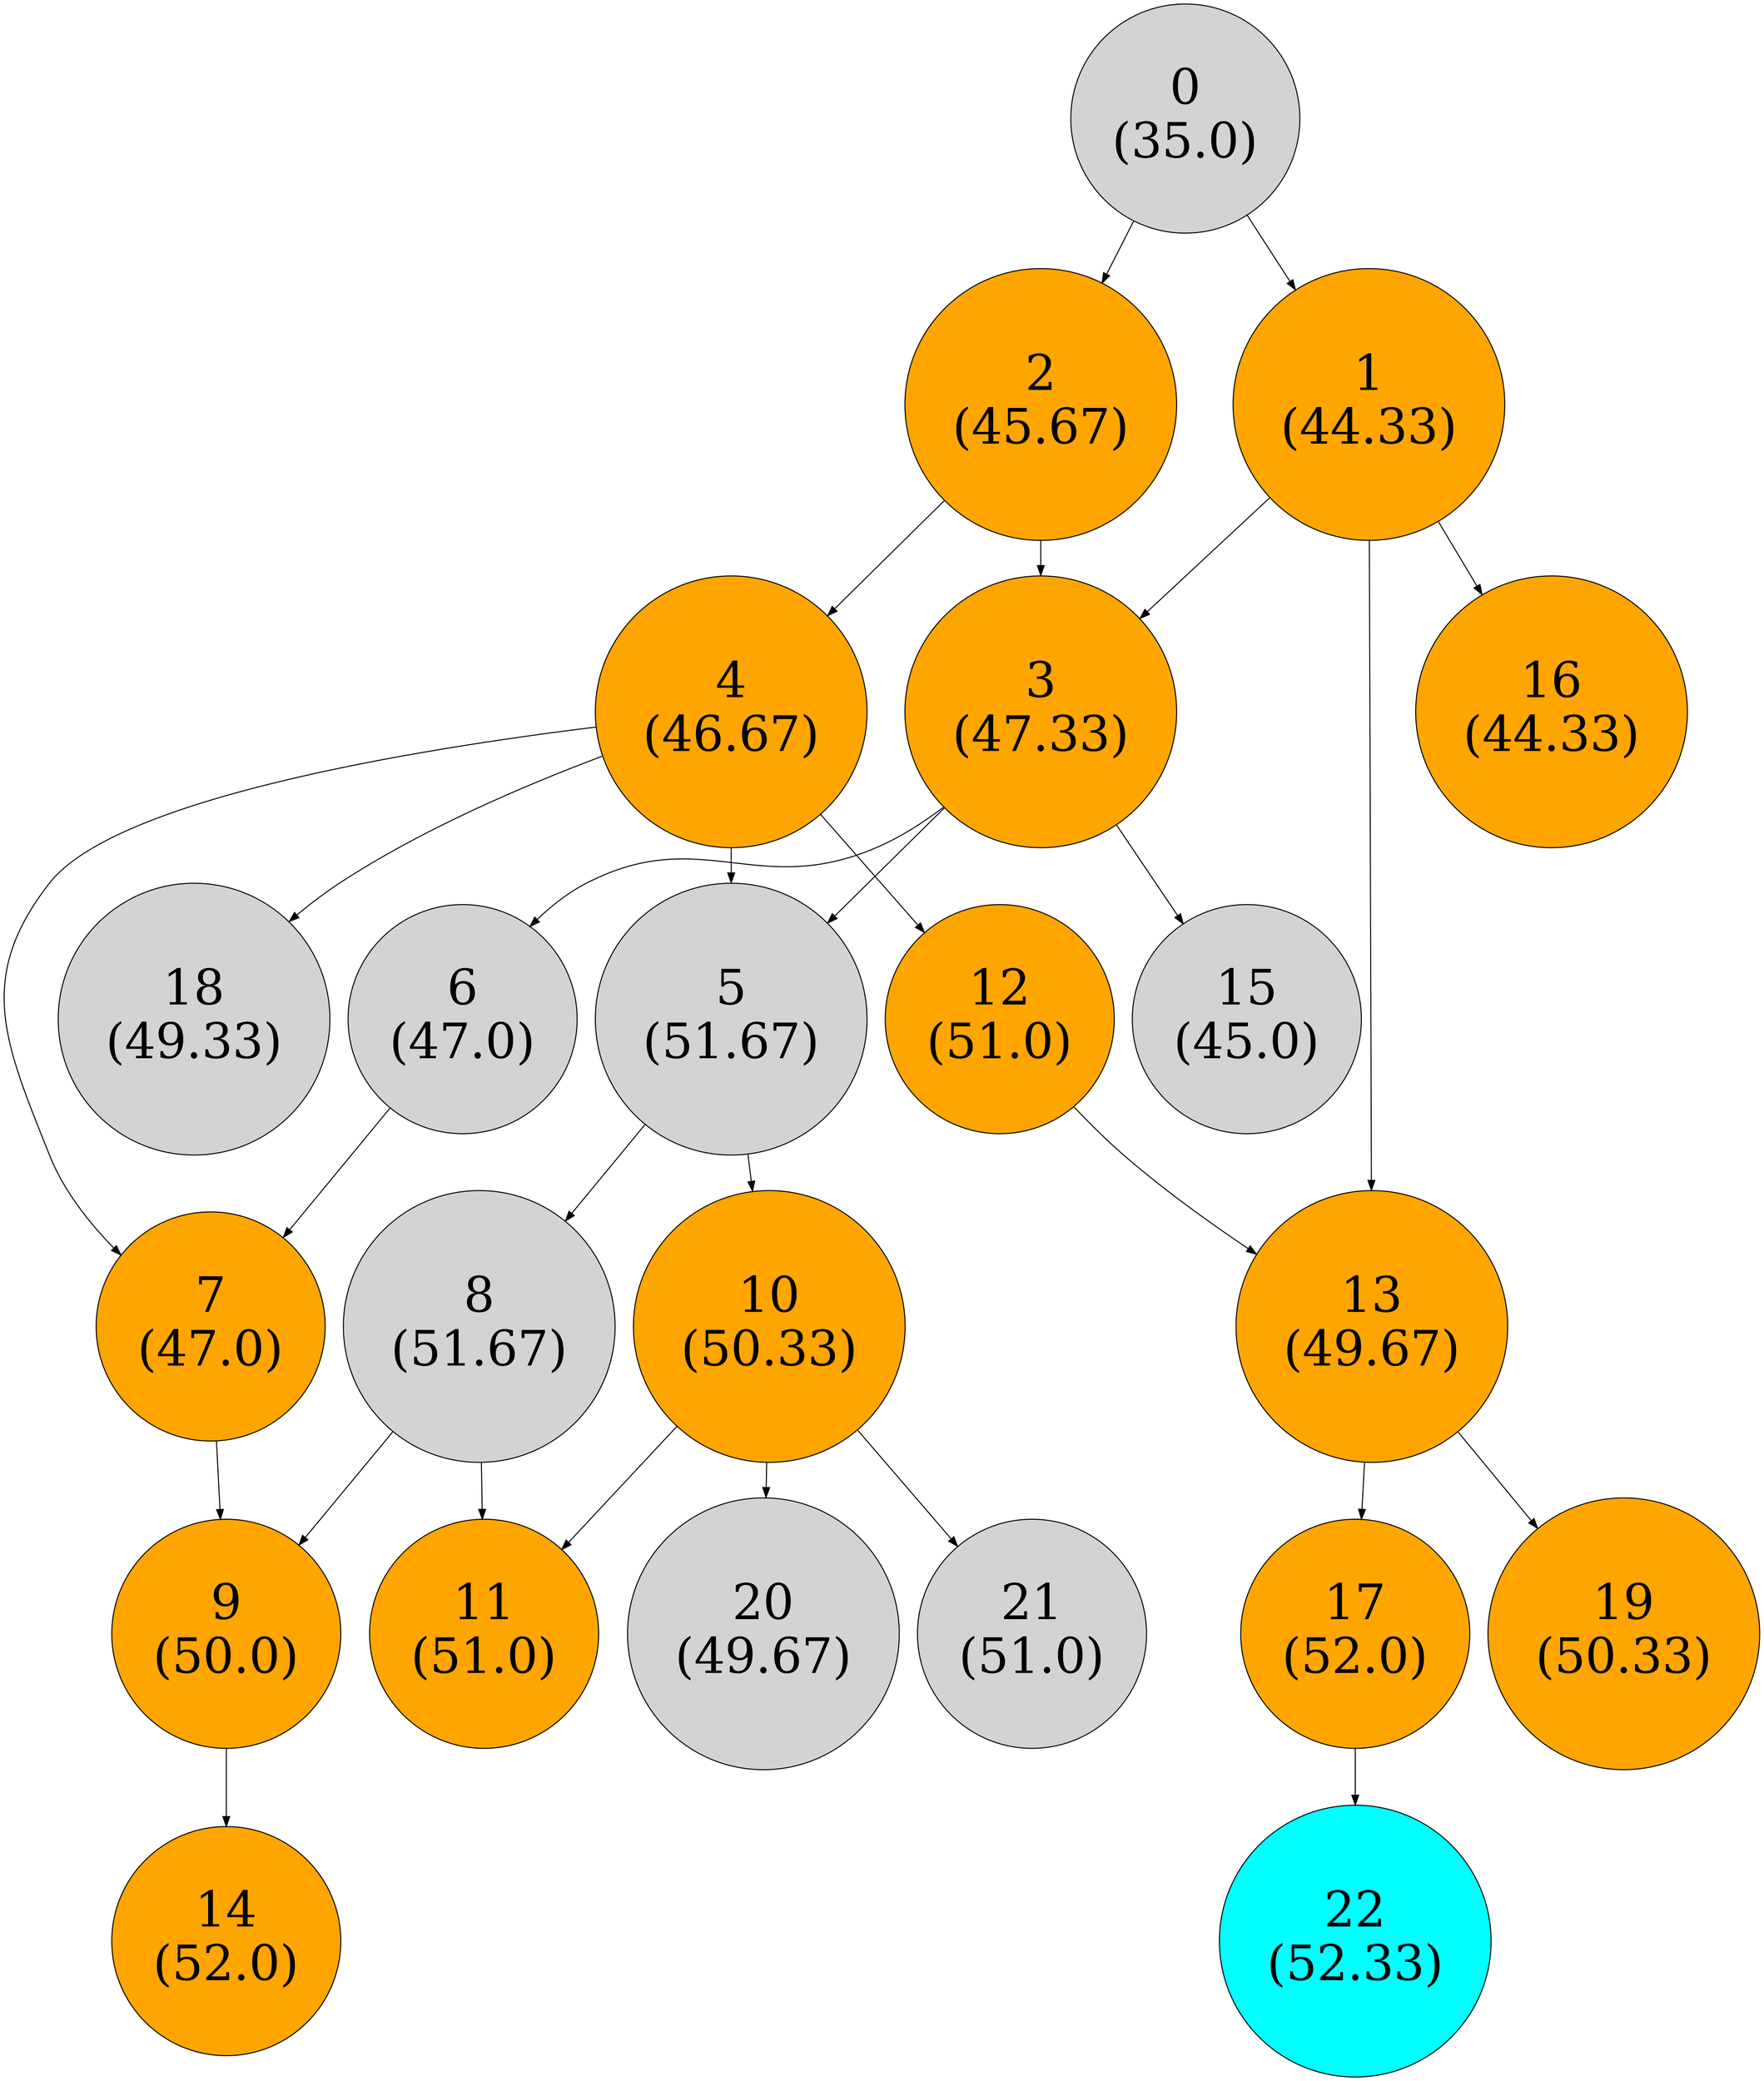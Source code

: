 digraph G {
    node [style=filled, shape=circle, fontsize=50];
    0 [label="0\n(35.0)"];
    1 [label="1\n(44.33)", fillcolor=orange, fontcolor=black];
    2 [label="2\n(45.67)", fillcolor=orange, fontcolor=black];
    3 [label="3\n(47.33)", fillcolor=orange, fontcolor=black];
    4 [label="4\n(46.67)", fillcolor=orange, fontcolor=black];
    5 [label="5\n(51.67)"];
    6 [label="6\n(47.0)"];
    7 [label="7\n(47.0)", fillcolor=orange, fontcolor=black];
    8 [label="8\n(51.67)"];
    9 [label="9\n(50.0)", fillcolor=orange, fontcolor=black];
    10 [label="10\n(50.33)", fillcolor=orange, fontcolor=black];
    11 [label="11\n(51.0)", fillcolor=orange, fontcolor=black];
    12 [label="12\n(51.0)", fillcolor=orange, fontcolor=black];
    13 [label="13\n(49.67)", fillcolor=orange, fontcolor=black];
    14 [label="14\n(52.0)", fillcolor=orange, fontcolor=black];
    15 [label="15\n(45.0)"];
    16 [label="16\n(44.33)", fillcolor=orange, fontcolor=black];
    17 [label="17\n(52.0)", fillcolor=orange, fontcolor=black];
    18 [label="18\n(49.33)"];
    19 [label="19\n(50.33)", fillcolor=orange, fontcolor=black];
    20 [label="20\n(49.67)"];
    21 [label="21\n(51.0)"];
    22 [label="22\n(52.33)", fillcolor=cyan, fontcolor=black];
    0 -> 1;
    0 -> 2;
    1 -> 3;
    2 -> 3;
    2 -> 4;
    3 -> 5;
    4 -> 5;
    3 -> 6;
    4 -> 7;
    6 -> 7;
    5 -> 8;
    7 -> 9;
    8 -> 9;
    5 -> 10;
    8 -> 11;
    10 -> 11;
    4 -> 12;
    1 -> 13;
    12 -> 13;
    9 -> 14;
    3 -> 15;
    1 -> 16;
    13 -> 17;
    4 -> 18;
    13 -> 19;
    10 -> 20;
    10 -> 21;
    17 -> 22;
}